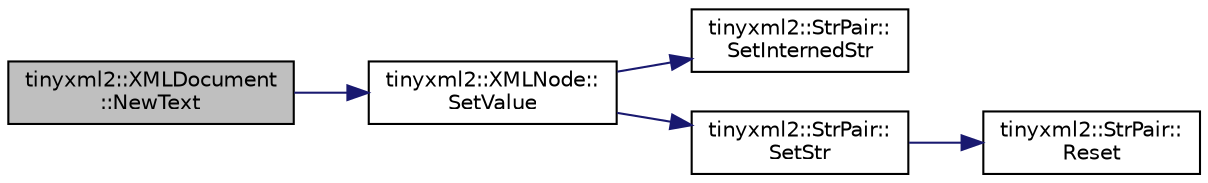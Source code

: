 digraph "tinyxml2::XMLDocument::NewText"
{
 // LATEX_PDF_SIZE
  edge [fontname="Helvetica",fontsize="10",labelfontname="Helvetica",labelfontsize="10"];
  node [fontname="Helvetica",fontsize="10",shape=record];
  rankdir="LR";
  Node1 [label="tinyxml2::XMLDocument\l::NewText",height=0.2,width=0.4,color="black", fillcolor="grey75", style="filled", fontcolor="black",tooltip=" "];
  Node1 -> Node2 [color="midnightblue",fontsize="10",style="solid"];
  Node2 [label="tinyxml2::XMLNode::\lSetValue",height=0.2,width=0.4,color="black", fillcolor="white", style="filled",URL="$classtinyxml2_1_1XMLNode.html#a09dd68cf9eae137579f6e50f36487513",tooltip=" "];
  Node2 -> Node3 [color="midnightblue",fontsize="10",style="solid"];
  Node3 [label="tinyxml2::StrPair::\lSetInternedStr",height=0.2,width=0.4,color="black", fillcolor="white", style="filled",URL="$classtinyxml2_1_1StrPair.html#a2baf6230e18333e02ab65d0897ee3941",tooltip=" "];
  Node2 -> Node4 [color="midnightblue",fontsize="10",style="solid"];
  Node4 [label="tinyxml2::StrPair::\lSetStr",height=0.2,width=0.4,color="black", fillcolor="white", style="filled",URL="$classtinyxml2_1_1StrPair.html#a1f82ec6b5bee35ee7466d8565e43b1de",tooltip=" "];
  Node4 -> Node5 [color="midnightblue",fontsize="10",style="solid"];
  Node5 [label="tinyxml2::StrPair::\lReset",height=0.2,width=0.4,color="black", fillcolor="white", style="filled",URL="$classtinyxml2_1_1StrPair.html#a80c1b3bd99bf62ae85c94a29ce537125",tooltip=" "];
}
